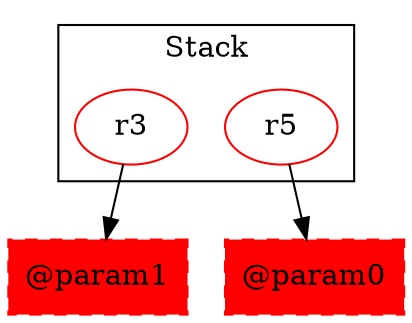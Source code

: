 digraph sample {
  rankDir="LR";
  subgraph cluster_0 {
    label="Stack"
    "r3"; "r5"; 
  }
  "r3" -> { "@param1"[shape=box]};
  "r5" -> { "@param0"[shape=box]};
  "@param1"[shape=box, style="filled,dashed"];
  "@param0"[shape=box, style="filled,dashed"];
  r3[color="red"];
  r5[color="red"];
  "@param1"[color="red"];
  "@param0"[color="red"];
}
